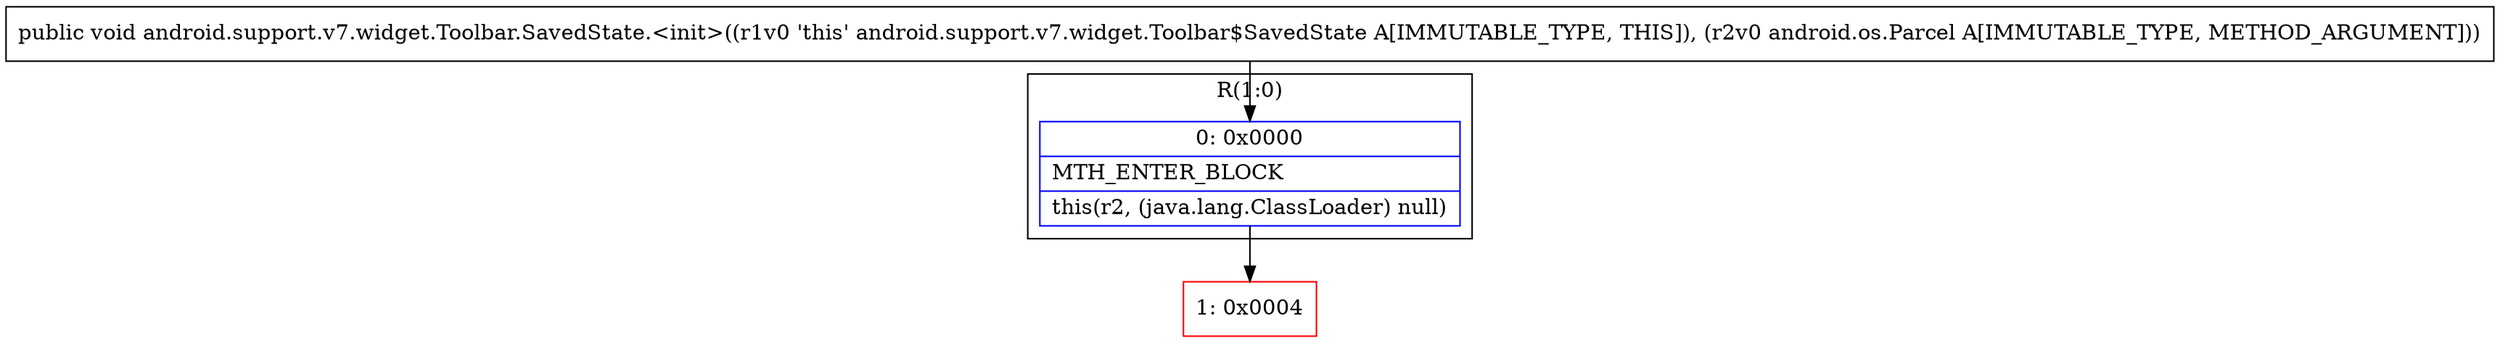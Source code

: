 digraph "CFG forandroid.support.v7.widget.Toolbar.SavedState.\<init\>(Landroid\/os\/Parcel;)V" {
subgraph cluster_Region_436729395 {
label = "R(1:0)";
node [shape=record,color=blue];
Node_0 [shape=record,label="{0\:\ 0x0000|MTH_ENTER_BLOCK\l|this(r2, (java.lang.ClassLoader) null)\l}"];
}
Node_1 [shape=record,color=red,label="{1\:\ 0x0004}"];
MethodNode[shape=record,label="{public void android.support.v7.widget.Toolbar.SavedState.\<init\>((r1v0 'this' android.support.v7.widget.Toolbar$SavedState A[IMMUTABLE_TYPE, THIS]), (r2v0 android.os.Parcel A[IMMUTABLE_TYPE, METHOD_ARGUMENT])) }"];
MethodNode -> Node_0;
Node_0 -> Node_1;
}

